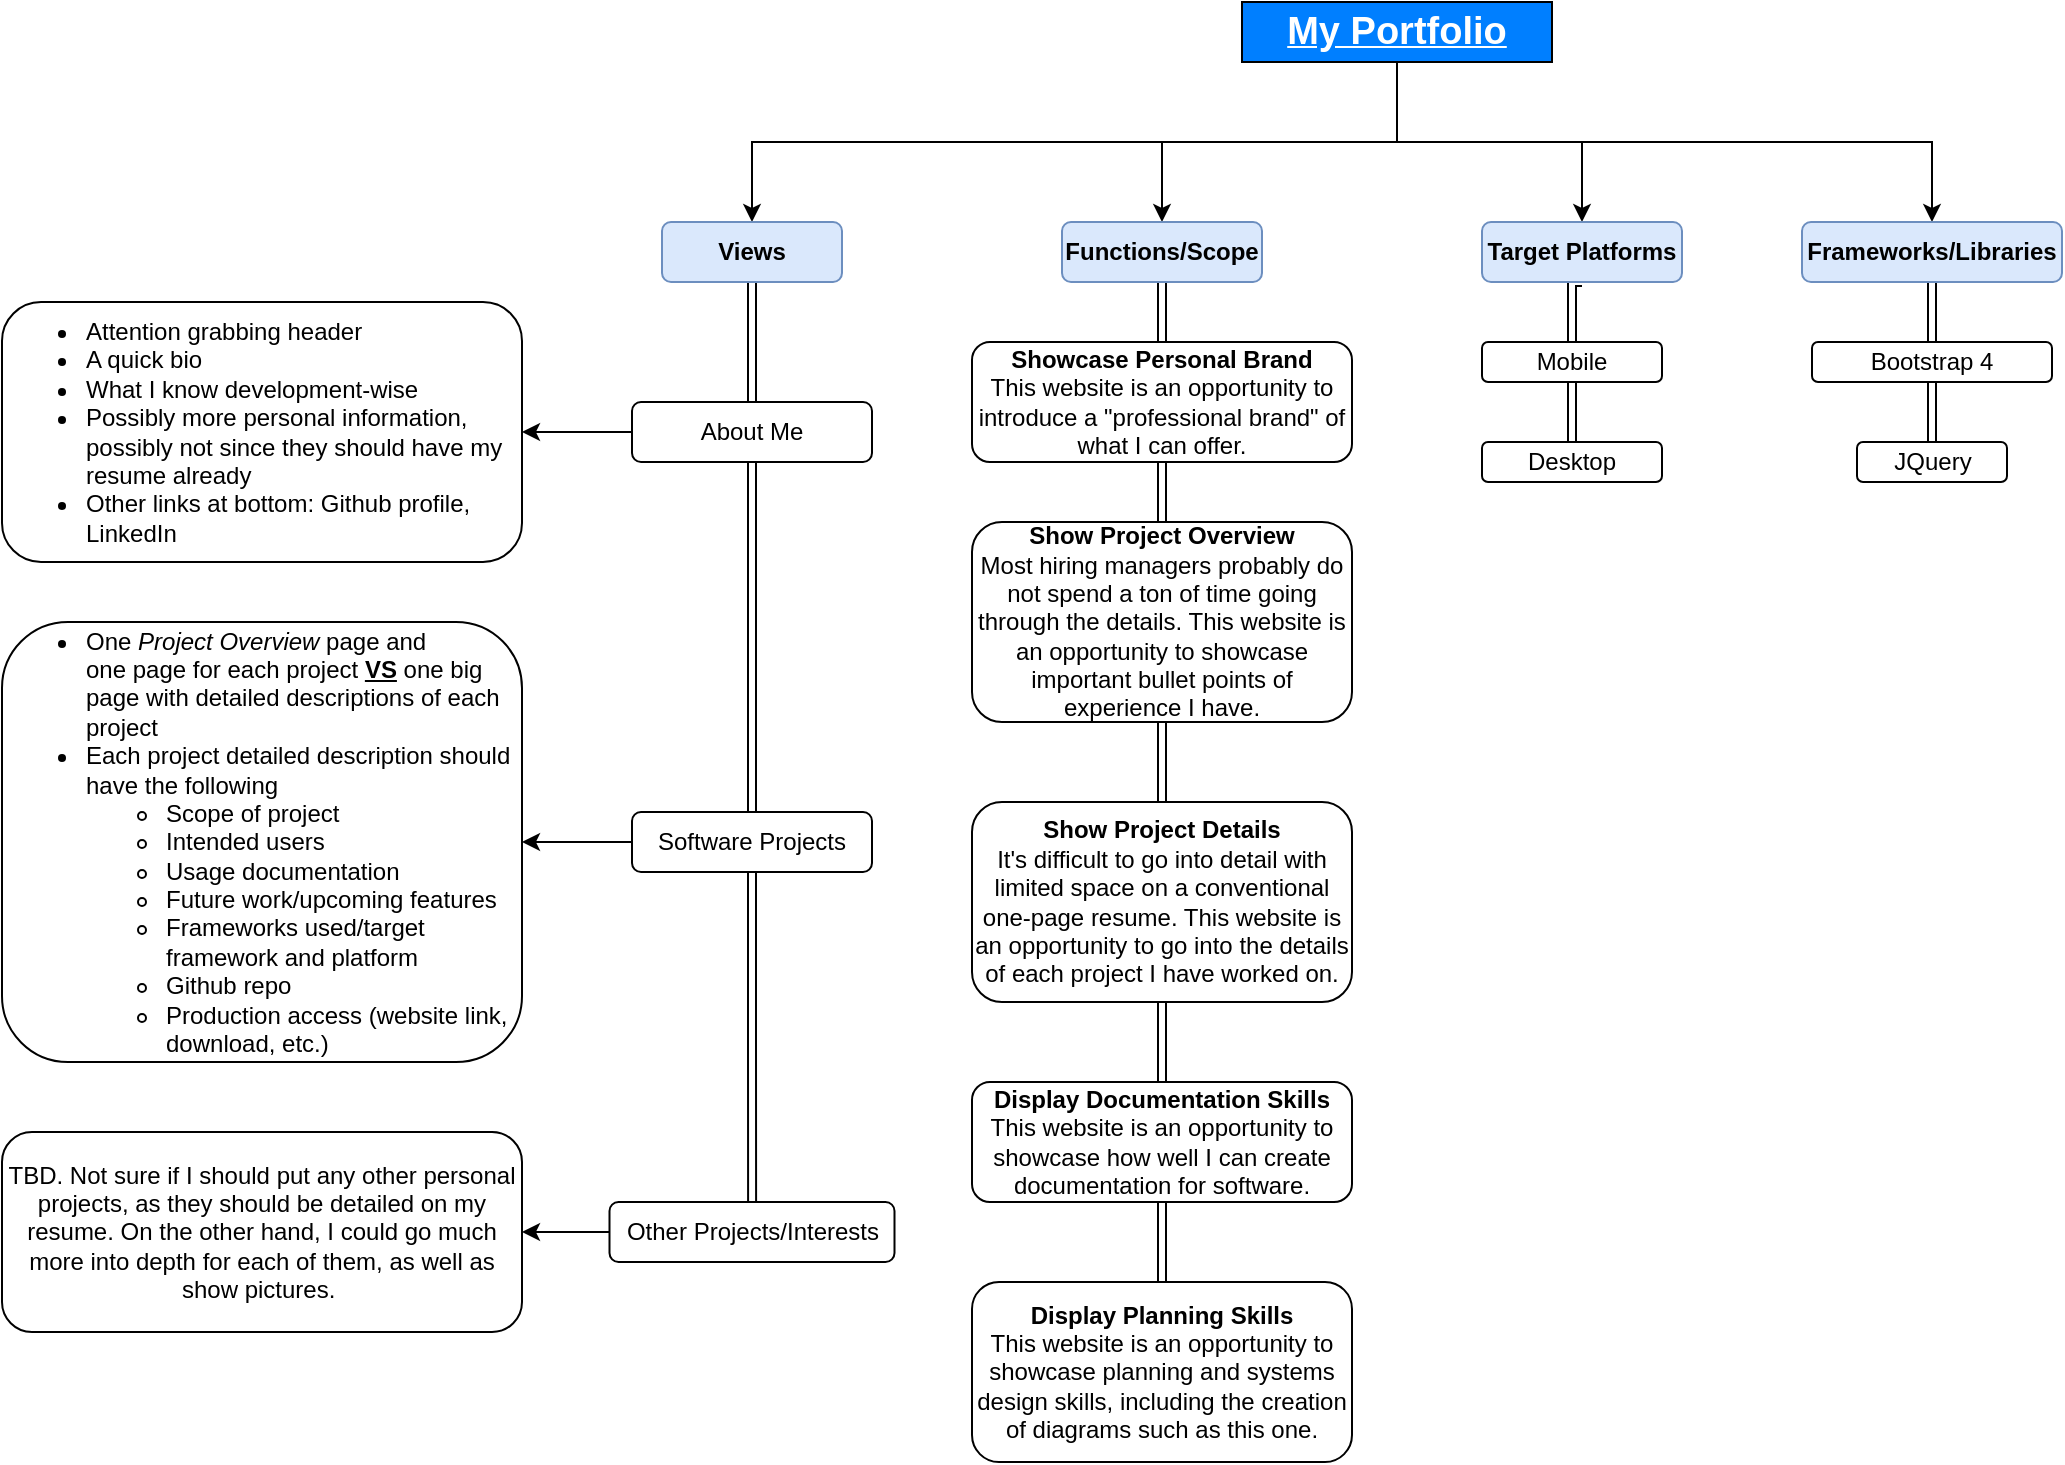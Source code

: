 <mxfile version="13.7.7" type="github">
  <diagram id="MlHolffn1Go9nw9LPtVV" name="Page-1">
    <mxGraphModel dx="2201" dy="779" grid="1" gridSize="10" guides="1" tooltips="1" connect="1" arrows="1" fold="1" page="1" pageScale="1" pageWidth="850" pageHeight="1100" math="0" shadow="0">
      <root>
        <mxCell id="0" />
        <mxCell id="1" parent="0" />
        <mxCell id="-7S7OA5Yvdlidq6Te_JZ-9" style="edgeStyle=orthogonalEdgeStyle;rounded=0;orthogonalLoop=1;jettySize=auto;html=1;exitX=0.5;exitY=1;exitDx=0;exitDy=0;entryX=0.5;entryY=0;entryDx=0;entryDy=0;" parent="1" source="-7S7OA5Yvdlidq6Te_JZ-1" target="-7S7OA5Yvdlidq6Te_JZ-2" edge="1">
          <mxGeometry relative="1" as="geometry" />
        </mxCell>
        <mxCell id="-7S7OA5Yvdlidq6Te_JZ-10" style="edgeStyle=orthogonalEdgeStyle;rounded=0;orthogonalLoop=1;jettySize=auto;html=1;exitX=0.5;exitY=1;exitDx=0;exitDy=0;entryX=0.5;entryY=0;entryDx=0;entryDy=0;" parent="1" source="-7S7OA5Yvdlidq6Te_JZ-1" target="-7S7OA5Yvdlidq6Te_JZ-4" edge="1">
          <mxGeometry relative="1" as="geometry" />
        </mxCell>
        <mxCell id="-7S7OA5Yvdlidq6Te_JZ-11" style="edgeStyle=orthogonalEdgeStyle;rounded=0;orthogonalLoop=1;jettySize=auto;html=1;exitX=0.5;exitY=1;exitDx=0;exitDy=0;entryX=0.5;entryY=0;entryDx=0;entryDy=0;" parent="1" source="-7S7OA5Yvdlidq6Te_JZ-1" target="-7S7OA5Yvdlidq6Te_JZ-6" edge="1">
          <mxGeometry relative="1" as="geometry" />
        </mxCell>
        <mxCell id="-7S7OA5Yvdlidq6Te_JZ-19" style="edgeStyle=orthogonalEdgeStyle;rounded=0;orthogonalLoop=1;jettySize=auto;html=1;exitX=0.5;exitY=1;exitDx=0;exitDy=0;entryX=0.5;entryY=0;entryDx=0;entryDy=0;" parent="1" source="-7S7OA5Yvdlidq6Te_JZ-1" target="-7S7OA5Yvdlidq6Te_JZ-18" edge="1">
          <mxGeometry relative="1" as="geometry" />
        </mxCell>
        <mxCell id="-7S7OA5Yvdlidq6Te_JZ-1" value="My Portfolio" style="rounded=0;whiteSpace=wrap;html=1;fontSize=19;fontStyle=5;labelBackgroundColor=none;fillColor=#007FFF;fontColor=#FFFFFF;" parent="1" vertex="1">
          <mxGeometry x="-100" y="180" width="155" height="30" as="geometry" />
        </mxCell>
        <mxCell id="-7S7OA5Yvdlidq6Te_JZ-21" style="edgeStyle=orthogonalEdgeStyle;rounded=0;orthogonalLoop=1;jettySize=auto;html=1;exitX=0.5;exitY=1;exitDx=0;exitDy=0;shape=link;" parent="1" source="-7S7OA5Yvdlidq6Te_JZ-2" target="-7S7OA5Yvdlidq6Te_JZ-12" edge="1">
          <mxGeometry relative="1" as="geometry" />
        </mxCell>
        <mxCell id="-7S7OA5Yvdlidq6Te_JZ-2" value="Views" style="rounded=1;whiteSpace=wrap;html=1;fillColor=#dae8fc;strokeColor=#6c8ebf;fontStyle=1" parent="1" vertex="1">
          <mxGeometry x="-390" y="290" width="90" height="30" as="geometry" />
        </mxCell>
        <mxCell id="-7S7OA5Yvdlidq6Te_JZ-3" value="Desktop" style="rounded=1;whiteSpace=wrap;html=1;" parent="1" vertex="1">
          <mxGeometry x="20" y="400" width="90" height="20" as="geometry" />
        </mxCell>
        <mxCell id="nFnS_fEKN-pbl20juHfE-13" style="edgeStyle=orthogonalEdgeStyle;rounded=0;orthogonalLoop=1;jettySize=auto;html=1;exitX=0.5;exitY=1;exitDx=0;exitDy=0;entryX=0.5;entryY=0;entryDx=0;entryDy=0;shape=link;" edge="1" parent="1" source="-7S7OA5Yvdlidq6Te_JZ-4" target="nFnS_fEKN-pbl20juHfE-7">
          <mxGeometry relative="1" as="geometry" />
        </mxCell>
        <mxCell id="-7S7OA5Yvdlidq6Te_JZ-4" value="Functions/Scope" style="rounded=1;whiteSpace=wrap;html=1;fillColor=#dae8fc;strokeColor=#6c8ebf;fontStyle=1" parent="1" vertex="1">
          <mxGeometry x="-190" y="290" width="100" height="30" as="geometry" />
        </mxCell>
        <mxCell id="-7S7OA5Yvdlidq6Te_JZ-8" style="edgeStyle=orthogonalEdgeStyle;shape=link;rounded=0;orthogonalLoop=1;jettySize=auto;html=1;exitX=0.5;exitY=1;exitDx=0;exitDy=0;entryX=0.5;entryY=0;entryDx=0;entryDy=0;" parent="1" source="-7S7OA5Yvdlidq6Te_JZ-5" target="-7S7OA5Yvdlidq6Te_JZ-3" edge="1">
          <mxGeometry relative="1" as="geometry" />
        </mxCell>
        <mxCell id="-7S7OA5Yvdlidq6Te_JZ-5" value="Mobile" style="rounded=1;whiteSpace=wrap;html=1;" parent="1" vertex="1">
          <mxGeometry x="20" y="350" width="90" height="20" as="geometry" />
        </mxCell>
        <mxCell id="-7S7OA5Yvdlidq6Te_JZ-7" style="edgeStyle=orthogonalEdgeStyle;rounded=0;orthogonalLoop=1;jettySize=auto;html=1;exitX=0.5;exitY=1;exitDx=0;exitDy=0;entryX=0.5;entryY=0;entryDx=0;entryDy=0;shape=link;" parent="1" source="-7S7OA5Yvdlidq6Te_JZ-6" target="-7S7OA5Yvdlidq6Te_JZ-5" edge="1">
          <mxGeometry relative="1" as="geometry" />
        </mxCell>
        <mxCell id="-7S7OA5Yvdlidq6Te_JZ-6" value="Target Platforms" style="rounded=1;whiteSpace=wrap;html=1;fillColor=#dae8fc;strokeColor=#6c8ebf;fontStyle=1" parent="1" vertex="1">
          <mxGeometry x="20" y="290" width="100" height="30" as="geometry" />
        </mxCell>
        <mxCell id="-7S7OA5Yvdlidq6Te_JZ-15" style="edgeStyle=orthogonalEdgeStyle;rounded=0;orthogonalLoop=1;jettySize=auto;html=1;exitX=0;exitY=0.5;exitDx=0;exitDy=0;entryX=1;entryY=0.5;entryDx=0;entryDy=0;" parent="1" source="-7S7OA5Yvdlidq6Te_JZ-12" target="-7S7OA5Yvdlidq6Te_JZ-14" edge="1">
          <mxGeometry relative="1" as="geometry" />
        </mxCell>
        <mxCell id="-7S7OA5Yvdlidq6Te_JZ-22" style="edgeStyle=orthogonalEdgeStyle;shape=link;rounded=0;orthogonalLoop=1;jettySize=auto;html=1;exitX=0.5;exitY=1;exitDx=0;exitDy=0;entryX=0.5;entryY=0;entryDx=0;entryDy=0;" parent="1" source="-7S7OA5Yvdlidq6Te_JZ-12" target="-7S7OA5Yvdlidq6Te_JZ-16" edge="1">
          <mxGeometry relative="1" as="geometry" />
        </mxCell>
        <mxCell id="-7S7OA5Yvdlidq6Te_JZ-12" value="About Me" style="rounded=1;whiteSpace=wrap;html=1;" parent="1" vertex="1">
          <mxGeometry x="-405" y="380" width="120" height="30" as="geometry" />
        </mxCell>
        <mxCell id="-7S7OA5Yvdlidq6Te_JZ-14" value="&lt;ul&gt;&lt;li&gt;Attention grabbing header&lt;/li&gt;&lt;li&gt;A quick bio&amp;nbsp;&lt;/li&gt;&lt;li&gt;What I know development-wise&lt;/li&gt;&lt;li&gt;Possibly more personal information, possibly not since they should have my resume already&lt;/li&gt;&lt;li&gt;Other links at bottom: Github profile, LinkedIn&lt;/li&gt;&lt;/ul&gt;" style="rounded=1;whiteSpace=wrap;html=1;align=left;" parent="1" vertex="1">
          <mxGeometry x="-720" y="330" width="260" height="130" as="geometry" />
        </mxCell>
        <mxCell id="-7S7OA5Yvdlidq6Te_JZ-20" style="edgeStyle=orthogonalEdgeStyle;rounded=0;orthogonalLoop=1;jettySize=auto;html=1;exitX=0;exitY=0.5;exitDx=0;exitDy=0;entryX=1;entryY=0.5;entryDx=0;entryDy=0;" parent="1" source="-7S7OA5Yvdlidq6Te_JZ-16" target="-7S7OA5Yvdlidq6Te_JZ-17" edge="1">
          <mxGeometry relative="1" as="geometry" />
        </mxCell>
        <mxCell id="-7S7OA5Yvdlidq6Te_JZ-24" style="edgeStyle=orthogonalEdgeStyle;shape=link;rounded=0;orthogonalLoop=1;jettySize=auto;html=1;exitX=0.5;exitY=1;exitDx=0;exitDy=0;" parent="1" source="-7S7OA5Yvdlidq6Te_JZ-16" target="-7S7OA5Yvdlidq6Te_JZ-23" edge="1">
          <mxGeometry relative="1" as="geometry" />
        </mxCell>
        <mxCell id="-7S7OA5Yvdlidq6Te_JZ-16" value="Software Projects" style="rounded=1;whiteSpace=wrap;html=1;" parent="1" vertex="1">
          <mxGeometry x="-405" y="585" width="120" height="30" as="geometry" />
        </mxCell>
        <mxCell id="-7S7OA5Yvdlidq6Te_JZ-17" value="&lt;ul&gt;&lt;li&gt;One &lt;i&gt;Project Overview &lt;/i&gt;page and one&amp;nbsp;page for each project &lt;u style=&quot;font-weight: bold&quot;&gt;VS&lt;/u&gt;&amp;nbsp;one big page with detailed descriptions of each project&lt;/li&gt;&lt;li&gt;Each project detailed description should have the following&lt;/li&gt;&lt;ul&gt;&lt;li&gt;Scope of project&lt;/li&gt;&lt;li&gt;Intended users&lt;/li&gt;&lt;li&gt;Usage documentation&lt;/li&gt;&lt;li&gt;Future work/upcoming features&lt;/li&gt;&lt;li&gt;Frameworks used/target framework and platform&lt;/li&gt;&lt;li&gt;Github repo&lt;/li&gt;&lt;li&gt;Production access (website link, download, etc.)&lt;/li&gt;&lt;/ul&gt;&lt;/ul&gt;" style="rounded=1;whiteSpace=wrap;html=1;align=left;" parent="1" vertex="1">
          <mxGeometry x="-720" y="490" width="260" height="220" as="geometry" />
        </mxCell>
        <mxCell id="nFnS_fEKN-pbl20juHfE-4" style="edgeStyle=orthogonalEdgeStyle;rounded=0;orthogonalLoop=1;jettySize=auto;html=1;exitX=0.5;exitY=1;exitDx=0;exitDy=0;entryX=0.5;entryY=0;entryDx=0;entryDy=0;shape=link;" edge="1" parent="1" source="-7S7OA5Yvdlidq6Te_JZ-18" target="nFnS_fEKN-pbl20juHfE-2">
          <mxGeometry relative="1" as="geometry" />
        </mxCell>
        <mxCell id="-7S7OA5Yvdlidq6Te_JZ-18" value="Frameworks/Libraries" style="rounded=1;whiteSpace=wrap;html=1;fillColor=#dae8fc;strokeColor=#6c8ebf;fontStyle=1" parent="1" vertex="1">
          <mxGeometry x="180" y="290" width="130" height="30" as="geometry" />
        </mxCell>
        <mxCell id="nFnS_fEKN-pbl20juHfE-6" style="edgeStyle=orthogonalEdgeStyle;rounded=0;orthogonalLoop=1;jettySize=auto;html=1;exitX=0;exitY=0.5;exitDx=0;exitDy=0;entryX=1;entryY=0.5;entryDx=0;entryDy=0;" edge="1" parent="1" source="-7S7OA5Yvdlidq6Te_JZ-23" target="nFnS_fEKN-pbl20juHfE-1">
          <mxGeometry relative="1" as="geometry" />
        </mxCell>
        <mxCell id="-7S7OA5Yvdlidq6Te_JZ-23" value="Other Projects/Interests" style="rounded=1;whiteSpace=wrap;html=1;" parent="1" vertex="1">
          <mxGeometry x="-416.25" y="780" width="142.5" height="30" as="geometry" />
        </mxCell>
        <mxCell id="nFnS_fEKN-pbl20juHfE-1" value="TBD. Not sure if I should put any other personal projects, as they should be detailed on my resume. On the other hand, I could go much more into depth for each of them, as well as show pictures.&amp;nbsp;" style="rounded=1;whiteSpace=wrap;html=1;" vertex="1" parent="1">
          <mxGeometry x="-720" y="745" width="260" height="100" as="geometry" />
        </mxCell>
        <mxCell id="nFnS_fEKN-pbl20juHfE-5" style="edgeStyle=orthogonalEdgeStyle;shape=link;rounded=0;orthogonalLoop=1;jettySize=auto;html=1;exitX=0.5;exitY=1;exitDx=0;exitDy=0;entryX=0.5;entryY=0;entryDx=0;entryDy=0;" edge="1" parent="1" source="nFnS_fEKN-pbl20juHfE-2" target="nFnS_fEKN-pbl20juHfE-3">
          <mxGeometry relative="1" as="geometry" />
        </mxCell>
        <mxCell id="nFnS_fEKN-pbl20juHfE-2" value="Bootstrap 4" style="rounded=1;whiteSpace=wrap;html=1;" vertex="1" parent="1">
          <mxGeometry x="185" y="350" width="120" height="20" as="geometry" />
        </mxCell>
        <mxCell id="nFnS_fEKN-pbl20juHfE-3" value="JQuery" style="rounded=1;whiteSpace=wrap;html=1;" vertex="1" parent="1">
          <mxGeometry x="207.5" y="400" width="75" height="20" as="geometry" />
        </mxCell>
        <mxCell id="nFnS_fEKN-pbl20juHfE-14" style="edgeStyle=orthogonalEdgeStyle;shape=link;rounded=0;orthogonalLoop=1;jettySize=auto;html=1;exitX=0.5;exitY=1;exitDx=0;exitDy=0;entryX=0.5;entryY=0;entryDx=0;entryDy=0;" edge="1" parent="1" source="nFnS_fEKN-pbl20juHfE-7" target="nFnS_fEKN-pbl20juHfE-9">
          <mxGeometry relative="1" as="geometry" />
        </mxCell>
        <mxCell id="nFnS_fEKN-pbl20juHfE-7" value="&lt;b&gt;Showcase Personal Brand&lt;/b&gt;&lt;br&gt;This website is an opportunity to introduce a &quot;professional brand&quot; of what I can offer." style="rounded=1;whiteSpace=wrap;html=1;" vertex="1" parent="1">
          <mxGeometry x="-235" y="350" width="190" height="60" as="geometry" />
        </mxCell>
        <mxCell id="nFnS_fEKN-pbl20juHfE-9" value="&lt;b&gt;Show Project Overview&lt;/b&gt;&lt;br&gt;Most hiring managers probably do not spend a ton of time going through the details. This website is an opportunity to showcase important bullet points of experience I have." style="rounded=1;whiteSpace=wrap;html=1;" vertex="1" parent="1">
          <mxGeometry x="-235" y="440" width="190" height="100" as="geometry" />
        </mxCell>
        <mxCell id="nFnS_fEKN-pbl20juHfE-15" style="edgeStyle=orthogonalEdgeStyle;shape=link;rounded=0;orthogonalLoop=1;jettySize=auto;html=1;entryX=0.5;entryY=1;entryDx=0;entryDy=0;" edge="1" parent="1" source="nFnS_fEKN-pbl20juHfE-10" target="nFnS_fEKN-pbl20juHfE-9">
          <mxGeometry relative="1" as="geometry" />
        </mxCell>
        <mxCell id="nFnS_fEKN-pbl20juHfE-16" style="edgeStyle=orthogonalEdgeStyle;shape=link;rounded=0;orthogonalLoop=1;jettySize=auto;html=1;exitX=0.5;exitY=1;exitDx=0;exitDy=0;entryX=0.5;entryY=0;entryDx=0;entryDy=0;" edge="1" parent="1" source="nFnS_fEKN-pbl20juHfE-10" target="nFnS_fEKN-pbl20juHfE-11">
          <mxGeometry relative="1" as="geometry" />
        </mxCell>
        <mxCell id="nFnS_fEKN-pbl20juHfE-10" value="&lt;b&gt;Show Project Details&lt;/b&gt;&lt;br&gt;It&#39;s difficult to go into detail with limited space on a conventional one-page resume. This website is an opportunity to go into the details of each project I have worked on." style="rounded=1;whiteSpace=wrap;html=1;" vertex="1" parent="1">
          <mxGeometry x="-235" y="580" width="190" height="100" as="geometry" />
        </mxCell>
        <mxCell id="nFnS_fEKN-pbl20juHfE-17" style="edgeStyle=orthogonalEdgeStyle;shape=link;rounded=0;orthogonalLoop=1;jettySize=auto;html=1;exitX=0.5;exitY=1;exitDx=0;exitDy=0;entryX=0.5;entryY=0;entryDx=0;entryDy=0;" edge="1" parent="1" source="nFnS_fEKN-pbl20juHfE-11" target="nFnS_fEKN-pbl20juHfE-12">
          <mxGeometry relative="1" as="geometry" />
        </mxCell>
        <mxCell id="nFnS_fEKN-pbl20juHfE-11" value="&lt;b&gt;Display Documentation Skills&lt;/b&gt;&lt;br&gt;This website is an opportunity to showcase how well I can create documentation for software." style="rounded=1;whiteSpace=wrap;html=1;" vertex="1" parent="1">
          <mxGeometry x="-235" y="720" width="190" height="60" as="geometry" />
        </mxCell>
        <mxCell id="nFnS_fEKN-pbl20juHfE-12" value="&lt;b&gt;Display Planning Skills&lt;/b&gt;&lt;br&gt;This website is an opportunity to showcase planning and systems design skills, including the creation of diagrams such as this one." style="rounded=1;whiteSpace=wrap;html=1;" vertex="1" parent="1">
          <mxGeometry x="-235" y="820" width="190" height="90" as="geometry" />
        </mxCell>
      </root>
    </mxGraphModel>
  </diagram>
</mxfile>

